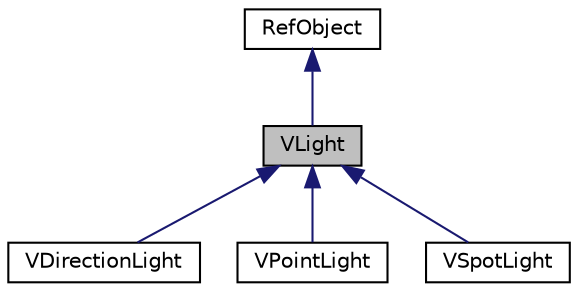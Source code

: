 digraph "VLight"
{
  edge [fontname="Helvetica",fontsize="10",labelfontname="Helvetica",labelfontsize="10"];
  node [fontname="Helvetica",fontsize="10",shape=record];
  Node1 [label="VLight",height=0.2,width=0.4,color="black", fillcolor="grey75", style="filled", fontcolor="black"];
  Node2 -> Node1 [dir="back",color="midnightblue",fontsize="10",style="solid",fontname="Helvetica"];
  Node2 [label="RefObject",height=0.2,width=0.4,color="black", fillcolor="white", style="filled",URL="$class_ref_object.html"];
  Node1 -> Node3 [dir="back",color="midnightblue",fontsize="10",style="solid",fontname="Helvetica"];
  Node3 [label="VDirectionLight",height=0.2,width=0.4,color="black", fillcolor="white", style="filled",URL="$class_v_direction_light.html",tooltip="VDirectionLight 平行光 "];
  Node1 -> Node4 [dir="back",color="midnightblue",fontsize="10",style="solid",fontname="Helvetica"];
  Node4 [label="VPointLight",height=0.2,width=0.4,color="black", fillcolor="white", style="filled",URL="$class_v_point_light.html",tooltip="VPointLight 点光源 "];
  Node1 -> Node5 [dir="back",color="midnightblue",fontsize="10",style="solid",fontname="Helvetica"];
  Node5 [label="VSpotLight",height=0.2,width=0.4,color="black", fillcolor="white", style="filled",URL="$class_v_spot_light.html",tooltip="VSpotLight 聚光灯 "];
}
